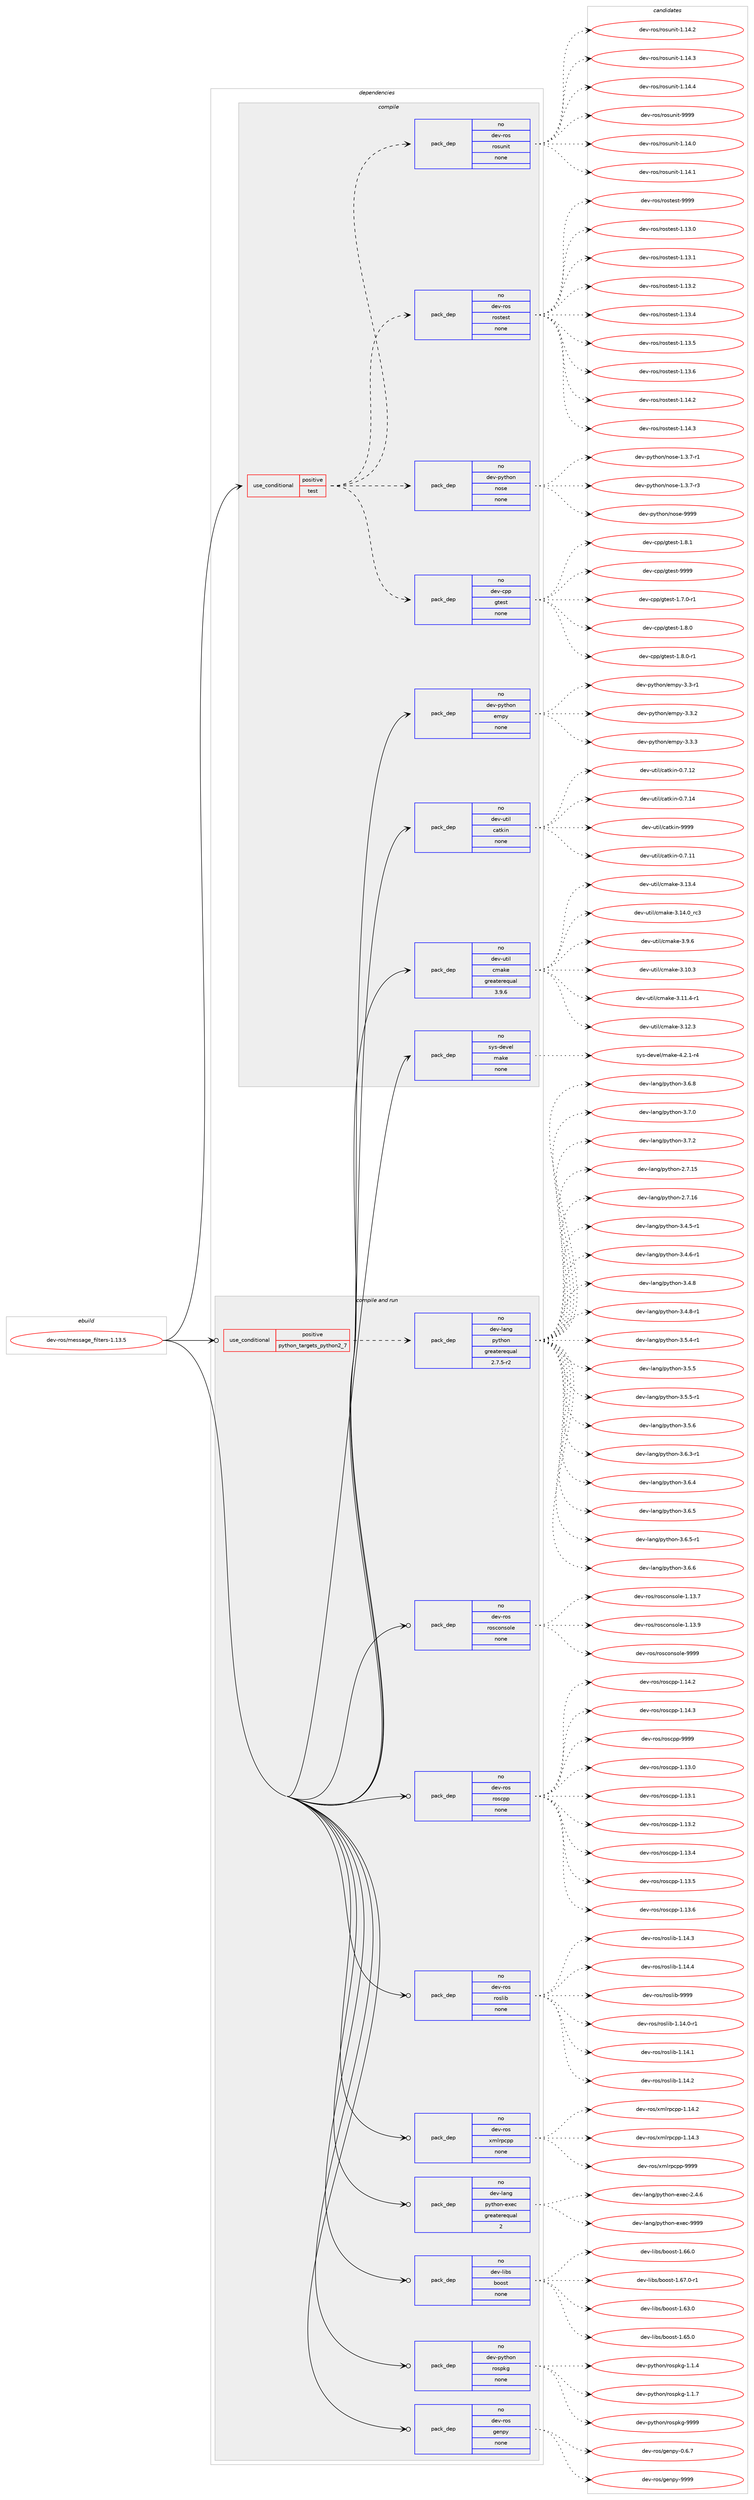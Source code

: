 digraph prolog {

# *************
# Graph options
# *************

newrank=true;
concentrate=true;
compound=true;
graph [rankdir=LR,fontname=Helvetica,fontsize=10,ranksep=1.5];#, ranksep=2.5, nodesep=0.2];
edge  [arrowhead=vee];
node  [fontname=Helvetica,fontsize=10];

# **********
# The ebuild
# **********

subgraph cluster_leftcol {
color=gray;
rank=same;
label=<<i>ebuild</i>>;
id [label="dev-ros/message_filters-1.13.5", color=red, width=4, href="../dev-ros/message_filters-1.13.5.svg"];
}

# ****************
# The dependencies
# ****************

subgraph cluster_midcol {
color=gray;
label=<<i>dependencies</i>>;
subgraph cluster_compile {
fillcolor="#eeeeee";
style=filled;
label=<<i>compile</i>>;
subgraph cond388972 {
dependency1459428 [label=<<TABLE BORDER="0" CELLBORDER="1" CELLSPACING="0" CELLPADDING="4"><TR><TD ROWSPAN="3" CELLPADDING="10">use_conditional</TD></TR><TR><TD>positive</TD></TR><TR><TD>test</TD></TR></TABLE>>, shape=none, color=red];
subgraph pack1047066 {
dependency1459429 [label=<<TABLE BORDER="0" CELLBORDER="1" CELLSPACING="0" CELLPADDING="4" WIDTH="220"><TR><TD ROWSPAN="6" CELLPADDING="30">pack_dep</TD></TR><TR><TD WIDTH="110">no</TD></TR><TR><TD>dev-ros</TD></TR><TR><TD>rostest</TD></TR><TR><TD>none</TD></TR><TR><TD></TD></TR></TABLE>>, shape=none, color=blue];
}
dependency1459428:e -> dependency1459429:w [weight=20,style="dashed",arrowhead="vee"];
subgraph pack1047067 {
dependency1459430 [label=<<TABLE BORDER="0" CELLBORDER="1" CELLSPACING="0" CELLPADDING="4" WIDTH="220"><TR><TD ROWSPAN="6" CELLPADDING="30">pack_dep</TD></TR><TR><TD WIDTH="110">no</TD></TR><TR><TD>dev-ros</TD></TR><TR><TD>rosunit</TD></TR><TR><TD>none</TD></TR><TR><TD></TD></TR></TABLE>>, shape=none, color=blue];
}
dependency1459428:e -> dependency1459430:w [weight=20,style="dashed",arrowhead="vee"];
subgraph pack1047068 {
dependency1459431 [label=<<TABLE BORDER="0" CELLBORDER="1" CELLSPACING="0" CELLPADDING="4" WIDTH="220"><TR><TD ROWSPAN="6" CELLPADDING="30">pack_dep</TD></TR><TR><TD WIDTH="110">no</TD></TR><TR><TD>dev-cpp</TD></TR><TR><TD>gtest</TD></TR><TR><TD>none</TD></TR><TR><TD></TD></TR></TABLE>>, shape=none, color=blue];
}
dependency1459428:e -> dependency1459431:w [weight=20,style="dashed",arrowhead="vee"];
subgraph pack1047069 {
dependency1459432 [label=<<TABLE BORDER="0" CELLBORDER="1" CELLSPACING="0" CELLPADDING="4" WIDTH="220"><TR><TD ROWSPAN="6" CELLPADDING="30">pack_dep</TD></TR><TR><TD WIDTH="110">no</TD></TR><TR><TD>dev-python</TD></TR><TR><TD>nose</TD></TR><TR><TD>none</TD></TR><TR><TD></TD></TR></TABLE>>, shape=none, color=blue];
}
dependency1459428:e -> dependency1459432:w [weight=20,style="dashed",arrowhead="vee"];
}
id:e -> dependency1459428:w [weight=20,style="solid",arrowhead="vee"];
subgraph pack1047070 {
dependency1459433 [label=<<TABLE BORDER="0" CELLBORDER="1" CELLSPACING="0" CELLPADDING="4" WIDTH="220"><TR><TD ROWSPAN="6" CELLPADDING="30">pack_dep</TD></TR><TR><TD WIDTH="110">no</TD></TR><TR><TD>dev-python</TD></TR><TR><TD>empy</TD></TR><TR><TD>none</TD></TR><TR><TD></TD></TR></TABLE>>, shape=none, color=blue];
}
id:e -> dependency1459433:w [weight=20,style="solid",arrowhead="vee"];
subgraph pack1047071 {
dependency1459434 [label=<<TABLE BORDER="0" CELLBORDER="1" CELLSPACING="0" CELLPADDING="4" WIDTH="220"><TR><TD ROWSPAN="6" CELLPADDING="30">pack_dep</TD></TR><TR><TD WIDTH="110">no</TD></TR><TR><TD>dev-util</TD></TR><TR><TD>catkin</TD></TR><TR><TD>none</TD></TR><TR><TD></TD></TR></TABLE>>, shape=none, color=blue];
}
id:e -> dependency1459434:w [weight=20,style="solid",arrowhead="vee"];
subgraph pack1047072 {
dependency1459435 [label=<<TABLE BORDER="0" CELLBORDER="1" CELLSPACING="0" CELLPADDING="4" WIDTH="220"><TR><TD ROWSPAN="6" CELLPADDING="30">pack_dep</TD></TR><TR><TD WIDTH="110">no</TD></TR><TR><TD>dev-util</TD></TR><TR><TD>cmake</TD></TR><TR><TD>greaterequal</TD></TR><TR><TD>3.9.6</TD></TR></TABLE>>, shape=none, color=blue];
}
id:e -> dependency1459435:w [weight=20,style="solid",arrowhead="vee"];
subgraph pack1047073 {
dependency1459436 [label=<<TABLE BORDER="0" CELLBORDER="1" CELLSPACING="0" CELLPADDING="4" WIDTH="220"><TR><TD ROWSPAN="6" CELLPADDING="30">pack_dep</TD></TR><TR><TD WIDTH="110">no</TD></TR><TR><TD>sys-devel</TD></TR><TR><TD>make</TD></TR><TR><TD>none</TD></TR><TR><TD></TD></TR></TABLE>>, shape=none, color=blue];
}
id:e -> dependency1459436:w [weight=20,style="solid",arrowhead="vee"];
}
subgraph cluster_compileandrun {
fillcolor="#eeeeee";
style=filled;
label=<<i>compile and run</i>>;
subgraph cond388973 {
dependency1459437 [label=<<TABLE BORDER="0" CELLBORDER="1" CELLSPACING="0" CELLPADDING="4"><TR><TD ROWSPAN="3" CELLPADDING="10">use_conditional</TD></TR><TR><TD>positive</TD></TR><TR><TD>python_targets_python2_7</TD></TR></TABLE>>, shape=none, color=red];
subgraph pack1047074 {
dependency1459438 [label=<<TABLE BORDER="0" CELLBORDER="1" CELLSPACING="0" CELLPADDING="4" WIDTH="220"><TR><TD ROWSPAN="6" CELLPADDING="30">pack_dep</TD></TR><TR><TD WIDTH="110">no</TD></TR><TR><TD>dev-lang</TD></TR><TR><TD>python</TD></TR><TR><TD>greaterequal</TD></TR><TR><TD>2.7.5-r2</TD></TR></TABLE>>, shape=none, color=blue];
}
dependency1459437:e -> dependency1459438:w [weight=20,style="dashed",arrowhead="vee"];
}
id:e -> dependency1459437:w [weight=20,style="solid",arrowhead="odotvee"];
subgraph pack1047075 {
dependency1459439 [label=<<TABLE BORDER="0" CELLBORDER="1" CELLSPACING="0" CELLPADDING="4" WIDTH="220"><TR><TD ROWSPAN="6" CELLPADDING="30">pack_dep</TD></TR><TR><TD WIDTH="110">no</TD></TR><TR><TD>dev-lang</TD></TR><TR><TD>python-exec</TD></TR><TR><TD>greaterequal</TD></TR><TR><TD>2</TD></TR></TABLE>>, shape=none, color=blue];
}
id:e -> dependency1459439:w [weight=20,style="solid",arrowhead="odotvee"];
subgraph pack1047076 {
dependency1459440 [label=<<TABLE BORDER="0" CELLBORDER="1" CELLSPACING="0" CELLPADDING="4" WIDTH="220"><TR><TD ROWSPAN="6" CELLPADDING="30">pack_dep</TD></TR><TR><TD WIDTH="110">no</TD></TR><TR><TD>dev-libs</TD></TR><TR><TD>boost</TD></TR><TR><TD>none</TD></TR><TR><TD></TD></TR></TABLE>>, shape=none, color=blue];
}
id:e -> dependency1459440:w [weight=20,style="solid",arrowhead="odotvee"];
subgraph pack1047077 {
dependency1459441 [label=<<TABLE BORDER="0" CELLBORDER="1" CELLSPACING="0" CELLPADDING="4" WIDTH="220"><TR><TD ROWSPAN="6" CELLPADDING="30">pack_dep</TD></TR><TR><TD WIDTH="110">no</TD></TR><TR><TD>dev-python</TD></TR><TR><TD>rospkg</TD></TR><TR><TD>none</TD></TR><TR><TD></TD></TR></TABLE>>, shape=none, color=blue];
}
id:e -> dependency1459441:w [weight=20,style="solid",arrowhead="odotvee"];
subgraph pack1047078 {
dependency1459442 [label=<<TABLE BORDER="0" CELLBORDER="1" CELLSPACING="0" CELLPADDING="4" WIDTH="220"><TR><TD ROWSPAN="6" CELLPADDING="30">pack_dep</TD></TR><TR><TD WIDTH="110">no</TD></TR><TR><TD>dev-ros</TD></TR><TR><TD>genpy</TD></TR><TR><TD>none</TD></TR><TR><TD></TD></TR></TABLE>>, shape=none, color=blue];
}
id:e -> dependency1459442:w [weight=20,style="solid",arrowhead="odotvee"];
subgraph pack1047079 {
dependency1459443 [label=<<TABLE BORDER="0" CELLBORDER="1" CELLSPACING="0" CELLPADDING="4" WIDTH="220"><TR><TD ROWSPAN="6" CELLPADDING="30">pack_dep</TD></TR><TR><TD WIDTH="110">no</TD></TR><TR><TD>dev-ros</TD></TR><TR><TD>rosconsole</TD></TR><TR><TD>none</TD></TR><TR><TD></TD></TR></TABLE>>, shape=none, color=blue];
}
id:e -> dependency1459443:w [weight=20,style="solid",arrowhead="odotvee"];
subgraph pack1047080 {
dependency1459444 [label=<<TABLE BORDER="0" CELLBORDER="1" CELLSPACING="0" CELLPADDING="4" WIDTH="220"><TR><TD ROWSPAN="6" CELLPADDING="30">pack_dep</TD></TR><TR><TD WIDTH="110">no</TD></TR><TR><TD>dev-ros</TD></TR><TR><TD>roscpp</TD></TR><TR><TD>none</TD></TR><TR><TD></TD></TR></TABLE>>, shape=none, color=blue];
}
id:e -> dependency1459444:w [weight=20,style="solid",arrowhead="odotvee"];
subgraph pack1047081 {
dependency1459445 [label=<<TABLE BORDER="0" CELLBORDER="1" CELLSPACING="0" CELLPADDING="4" WIDTH="220"><TR><TD ROWSPAN="6" CELLPADDING="30">pack_dep</TD></TR><TR><TD WIDTH="110">no</TD></TR><TR><TD>dev-ros</TD></TR><TR><TD>roslib</TD></TR><TR><TD>none</TD></TR><TR><TD></TD></TR></TABLE>>, shape=none, color=blue];
}
id:e -> dependency1459445:w [weight=20,style="solid",arrowhead="odotvee"];
subgraph pack1047082 {
dependency1459446 [label=<<TABLE BORDER="0" CELLBORDER="1" CELLSPACING="0" CELLPADDING="4" WIDTH="220"><TR><TD ROWSPAN="6" CELLPADDING="30">pack_dep</TD></TR><TR><TD WIDTH="110">no</TD></TR><TR><TD>dev-ros</TD></TR><TR><TD>xmlrpcpp</TD></TR><TR><TD>none</TD></TR><TR><TD></TD></TR></TABLE>>, shape=none, color=blue];
}
id:e -> dependency1459446:w [weight=20,style="solid",arrowhead="odotvee"];
}
subgraph cluster_run {
fillcolor="#eeeeee";
style=filled;
label=<<i>run</i>>;
}
}

# **************
# The candidates
# **************

subgraph cluster_choices {
rank=same;
color=gray;
label=<<i>candidates</i>>;

subgraph choice1047066 {
color=black;
nodesep=1;
choice100101118451141111154711411111511610111511645494649514648 [label="dev-ros/rostest-1.13.0", color=red, width=4,href="../dev-ros/rostest-1.13.0.svg"];
choice100101118451141111154711411111511610111511645494649514649 [label="dev-ros/rostest-1.13.1", color=red, width=4,href="../dev-ros/rostest-1.13.1.svg"];
choice100101118451141111154711411111511610111511645494649514650 [label="dev-ros/rostest-1.13.2", color=red, width=4,href="../dev-ros/rostest-1.13.2.svg"];
choice100101118451141111154711411111511610111511645494649514652 [label="dev-ros/rostest-1.13.4", color=red, width=4,href="../dev-ros/rostest-1.13.4.svg"];
choice100101118451141111154711411111511610111511645494649514653 [label="dev-ros/rostest-1.13.5", color=red, width=4,href="../dev-ros/rostest-1.13.5.svg"];
choice100101118451141111154711411111511610111511645494649514654 [label="dev-ros/rostest-1.13.6", color=red, width=4,href="../dev-ros/rostest-1.13.6.svg"];
choice100101118451141111154711411111511610111511645494649524650 [label="dev-ros/rostest-1.14.2", color=red, width=4,href="../dev-ros/rostest-1.14.2.svg"];
choice100101118451141111154711411111511610111511645494649524651 [label="dev-ros/rostest-1.14.3", color=red, width=4,href="../dev-ros/rostest-1.14.3.svg"];
choice10010111845114111115471141111151161011151164557575757 [label="dev-ros/rostest-9999", color=red, width=4,href="../dev-ros/rostest-9999.svg"];
dependency1459429:e -> choice100101118451141111154711411111511610111511645494649514648:w [style=dotted,weight="100"];
dependency1459429:e -> choice100101118451141111154711411111511610111511645494649514649:w [style=dotted,weight="100"];
dependency1459429:e -> choice100101118451141111154711411111511610111511645494649514650:w [style=dotted,weight="100"];
dependency1459429:e -> choice100101118451141111154711411111511610111511645494649514652:w [style=dotted,weight="100"];
dependency1459429:e -> choice100101118451141111154711411111511610111511645494649514653:w [style=dotted,weight="100"];
dependency1459429:e -> choice100101118451141111154711411111511610111511645494649514654:w [style=dotted,weight="100"];
dependency1459429:e -> choice100101118451141111154711411111511610111511645494649524650:w [style=dotted,weight="100"];
dependency1459429:e -> choice100101118451141111154711411111511610111511645494649524651:w [style=dotted,weight="100"];
dependency1459429:e -> choice10010111845114111115471141111151161011151164557575757:w [style=dotted,weight="100"];
}
subgraph choice1047067 {
color=black;
nodesep=1;
choice100101118451141111154711411111511711010511645494649524648 [label="dev-ros/rosunit-1.14.0", color=red, width=4,href="../dev-ros/rosunit-1.14.0.svg"];
choice100101118451141111154711411111511711010511645494649524649 [label="dev-ros/rosunit-1.14.1", color=red, width=4,href="../dev-ros/rosunit-1.14.1.svg"];
choice100101118451141111154711411111511711010511645494649524650 [label="dev-ros/rosunit-1.14.2", color=red, width=4,href="../dev-ros/rosunit-1.14.2.svg"];
choice100101118451141111154711411111511711010511645494649524651 [label="dev-ros/rosunit-1.14.3", color=red, width=4,href="../dev-ros/rosunit-1.14.3.svg"];
choice100101118451141111154711411111511711010511645494649524652 [label="dev-ros/rosunit-1.14.4", color=red, width=4,href="../dev-ros/rosunit-1.14.4.svg"];
choice10010111845114111115471141111151171101051164557575757 [label="dev-ros/rosunit-9999", color=red, width=4,href="../dev-ros/rosunit-9999.svg"];
dependency1459430:e -> choice100101118451141111154711411111511711010511645494649524648:w [style=dotted,weight="100"];
dependency1459430:e -> choice100101118451141111154711411111511711010511645494649524649:w [style=dotted,weight="100"];
dependency1459430:e -> choice100101118451141111154711411111511711010511645494649524650:w [style=dotted,weight="100"];
dependency1459430:e -> choice100101118451141111154711411111511711010511645494649524651:w [style=dotted,weight="100"];
dependency1459430:e -> choice100101118451141111154711411111511711010511645494649524652:w [style=dotted,weight="100"];
dependency1459430:e -> choice10010111845114111115471141111151171101051164557575757:w [style=dotted,weight="100"];
}
subgraph choice1047068 {
color=black;
nodesep=1;
choice1001011184599112112471031161011151164549465546484511449 [label="dev-cpp/gtest-1.7.0-r1", color=red, width=4,href="../dev-cpp/gtest-1.7.0-r1.svg"];
choice100101118459911211247103116101115116454946564648 [label="dev-cpp/gtest-1.8.0", color=red, width=4,href="../dev-cpp/gtest-1.8.0.svg"];
choice1001011184599112112471031161011151164549465646484511449 [label="dev-cpp/gtest-1.8.0-r1", color=red, width=4,href="../dev-cpp/gtest-1.8.0-r1.svg"];
choice100101118459911211247103116101115116454946564649 [label="dev-cpp/gtest-1.8.1", color=red, width=4,href="../dev-cpp/gtest-1.8.1.svg"];
choice1001011184599112112471031161011151164557575757 [label="dev-cpp/gtest-9999", color=red, width=4,href="../dev-cpp/gtest-9999.svg"];
dependency1459431:e -> choice1001011184599112112471031161011151164549465546484511449:w [style=dotted,weight="100"];
dependency1459431:e -> choice100101118459911211247103116101115116454946564648:w [style=dotted,weight="100"];
dependency1459431:e -> choice1001011184599112112471031161011151164549465646484511449:w [style=dotted,weight="100"];
dependency1459431:e -> choice100101118459911211247103116101115116454946564649:w [style=dotted,weight="100"];
dependency1459431:e -> choice1001011184599112112471031161011151164557575757:w [style=dotted,weight="100"];
}
subgraph choice1047069 {
color=black;
nodesep=1;
choice10010111845112121116104111110471101111151014549465146554511449 [label="dev-python/nose-1.3.7-r1", color=red, width=4,href="../dev-python/nose-1.3.7-r1.svg"];
choice10010111845112121116104111110471101111151014549465146554511451 [label="dev-python/nose-1.3.7-r3", color=red, width=4,href="../dev-python/nose-1.3.7-r3.svg"];
choice10010111845112121116104111110471101111151014557575757 [label="dev-python/nose-9999", color=red, width=4,href="../dev-python/nose-9999.svg"];
dependency1459432:e -> choice10010111845112121116104111110471101111151014549465146554511449:w [style=dotted,weight="100"];
dependency1459432:e -> choice10010111845112121116104111110471101111151014549465146554511451:w [style=dotted,weight="100"];
dependency1459432:e -> choice10010111845112121116104111110471101111151014557575757:w [style=dotted,weight="100"];
}
subgraph choice1047070 {
color=black;
nodesep=1;
choice1001011184511212111610411111047101109112121455146514511449 [label="dev-python/empy-3.3-r1", color=red, width=4,href="../dev-python/empy-3.3-r1.svg"];
choice1001011184511212111610411111047101109112121455146514650 [label="dev-python/empy-3.3.2", color=red, width=4,href="../dev-python/empy-3.3.2.svg"];
choice1001011184511212111610411111047101109112121455146514651 [label="dev-python/empy-3.3.3", color=red, width=4,href="../dev-python/empy-3.3.3.svg"];
dependency1459433:e -> choice1001011184511212111610411111047101109112121455146514511449:w [style=dotted,weight="100"];
dependency1459433:e -> choice1001011184511212111610411111047101109112121455146514650:w [style=dotted,weight="100"];
dependency1459433:e -> choice1001011184511212111610411111047101109112121455146514651:w [style=dotted,weight="100"];
}
subgraph choice1047071 {
color=black;
nodesep=1;
choice1001011184511711610510847999711610710511045484655464949 [label="dev-util/catkin-0.7.11", color=red, width=4,href="../dev-util/catkin-0.7.11.svg"];
choice1001011184511711610510847999711610710511045484655464950 [label="dev-util/catkin-0.7.12", color=red, width=4,href="../dev-util/catkin-0.7.12.svg"];
choice1001011184511711610510847999711610710511045484655464952 [label="dev-util/catkin-0.7.14", color=red, width=4,href="../dev-util/catkin-0.7.14.svg"];
choice100101118451171161051084799971161071051104557575757 [label="dev-util/catkin-9999", color=red, width=4,href="../dev-util/catkin-9999.svg"];
dependency1459434:e -> choice1001011184511711610510847999711610710511045484655464949:w [style=dotted,weight="100"];
dependency1459434:e -> choice1001011184511711610510847999711610710511045484655464950:w [style=dotted,weight="100"];
dependency1459434:e -> choice1001011184511711610510847999711610710511045484655464952:w [style=dotted,weight="100"];
dependency1459434:e -> choice100101118451171161051084799971161071051104557575757:w [style=dotted,weight="100"];
}
subgraph choice1047072 {
color=black;
nodesep=1;
choice1001011184511711610510847991099710710145514649484651 [label="dev-util/cmake-3.10.3", color=red, width=4,href="../dev-util/cmake-3.10.3.svg"];
choice10010111845117116105108479910997107101455146494946524511449 [label="dev-util/cmake-3.11.4-r1", color=red, width=4,href="../dev-util/cmake-3.11.4-r1.svg"];
choice1001011184511711610510847991099710710145514649504651 [label="dev-util/cmake-3.12.3", color=red, width=4,href="../dev-util/cmake-3.12.3.svg"];
choice1001011184511711610510847991099710710145514649514652 [label="dev-util/cmake-3.13.4", color=red, width=4,href="../dev-util/cmake-3.13.4.svg"];
choice1001011184511711610510847991099710710145514649524648951149951 [label="dev-util/cmake-3.14.0_rc3", color=red, width=4,href="../dev-util/cmake-3.14.0_rc3.svg"];
choice10010111845117116105108479910997107101455146574654 [label="dev-util/cmake-3.9.6", color=red, width=4,href="../dev-util/cmake-3.9.6.svg"];
dependency1459435:e -> choice1001011184511711610510847991099710710145514649484651:w [style=dotted,weight="100"];
dependency1459435:e -> choice10010111845117116105108479910997107101455146494946524511449:w [style=dotted,weight="100"];
dependency1459435:e -> choice1001011184511711610510847991099710710145514649504651:w [style=dotted,weight="100"];
dependency1459435:e -> choice1001011184511711610510847991099710710145514649514652:w [style=dotted,weight="100"];
dependency1459435:e -> choice1001011184511711610510847991099710710145514649524648951149951:w [style=dotted,weight="100"];
dependency1459435:e -> choice10010111845117116105108479910997107101455146574654:w [style=dotted,weight="100"];
}
subgraph choice1047073 {
color=black;
nodesep=1;
choice1151211154510010111810110847109971071014552465046494511452 [label="sys-devel/make-4.2.1-r4", color=red, width=4,href="../sys-devel/make-4.2.1-r4.svg"];
dependency1459436:e -> choice1151211154510010111810110847109971071014552465046494511452:w [style=dotted,weight="100"];
}
subgraph choice1047074 {
color=black;
nodesep=1;
choice10010111845108971101034711212111610411111045504655464953 [label="dev-lang/python-2.7.15", color=red, width=4,href="../dev-lang/python-2.7.15.svg"];
choice10010111845108971101034711212111610411111045504655464954 [label="dev-lang/python-2.7.16", color=red, width=4,href="../dev-lang/python-2.7.16.svg"];
choice1001011184510897110103471121211161041111104551465246534511449 [label="dev-lang/python-3.4.5-r1", color=red, width=4,href="../dev-lang/python-3.4.5-r1.svg"];
choice1001011184510897110103471121211161041111104551465246544511449 [label="dev-lang/python-3.4.6-r1", color=red, width=4,href="../dev-lang/python-3.4.6-r1.svg"];
choice100101118451089711010347112121116104111110455146524656 [label="dev-lang/python-3.4.8", color=red, width=4,href="../dev-lang/python-3.4.8.svg"];
choice1001011184510897110103471121211161041111104551465246564511449 [label="dev-lang/python-3.4.8-r1", color=red, width=4,href="../dev-lang/python-3.4.8-r1.svg"];
choice1001011184510897110103471121211161041111104551465346524511449 [label="dev-lang/python-3.5.4-r1", color=red, width=4,href="../dev-lang/python-3.5.4-r1.svg"];
choice100101118451089711010347112121116104111110455146534653 [label="dev-lang/python-3.5.5", color=red, width=4,href="../dev-lang/python-3.5.5.svg"];
choice1001011184510897110103471121211161041111104551465346534511449 [label="dev-lang/python-3.5.5-r1", color=red, width=4,href="../dev-lang/python-3.5.5-r1.svg"];
choice100101118451089711010347112121116104111110455146534654 [label="dev-lang/python-3.5.6", color=red, width=4,href="../dev-lang/python-3.5.6.svg"];
choice1001011184510897110103471121211161041111104551465446514511449 [label="dev-lang/python-3.6.3-r1", color=red, width=4,href="../dev-lang/python-3.6.3-r1.svg"];
choice100101118451089711010347112121116104111110455146544652 [label="dev-lang/python-3.6.4", color=red, width=4,href="../dev-lang/python-3.6.4.svg"];
choice100101118451089711010347112121116104111110455146544653 [label="dev-lang/python-3.6.5", color=red, width=4,href="../dev-lang/python-3.6.5.svg"];
choice1001011184510897110103471121211161041111104551465446534511449 [label="dev-lang/python-3.6.5-r1", color=red, width=4,href="../dev-lang/python-3.6.5-r1.svg"];
choice100101118451089711010347112121116104111110455146544654 [label="dev-lang/python-3.6.6", color=red, width=4,href="../dev-lang/python-3.6.6.svg"];
choice100101118451089711010347112121116104111110455146544656 [label="dev-lang/python-3.6.8", color=red, width=4,href="../dev-lang/python-3.6.8.svg"];
choice100101118451089711010347112121116104111110455146554648 [label="dev-lang/python-3.7.0", color=red, width=4,href="../dev-lang/python-3.7.0.svg"];
choice100101118451089711010347112121116104111110455146554650 [label="dev-lang/python-3.7.2", color=red, width=4,href="../dev-lang/python-3.7.2.svg"];
dependency1459438:e -> choice10010111845108971101034711212111610411111045504655464953:w [style=dotted,weight="100"];
dependency1459438:e -> choice10010111845108971101034711212111610411111045504655464954:w [style=dotted,weight="100"];
dependency1459438:e -> choice1001011184510897110103471121211161041111104551465246534511449:w [style=dotted,weight="100"];
dependency1459438:e -> choice1001011184510897110103471121211161041111104551465246544511449:w [style=dotted,weight="100"];
dependency1459438:e -> choice100101118451089711010347112121116104111110455146524656:w [style=dotted,weight="100"];
dependency1459438:e -> choice1001011184510897110103471121211161041111104551465246564511449:w [style=dotted,weight="100"];
dependency1459438:e -> choice1001011184510897110103471121211161041111104551465346524511449:w [style=dotted,weight="100"];
dependency1459438:e -> choice100101118451089711010347112121116104111110455146534653:w [style=dotted,weight="100"];
dependency1459438:e -> choice1001011184510897110103471121211161041111104551465346534511449:w [style=dotted,weight="100"];
dependency1459438:e -> choice100101118451089711010347112121116104111110455146534654:w [style=dotted,weight="100"];
dependency1459438:e -> choice1001011184510897110103471121211161041111104551465446514511449:w [style=dotted,weight="100"];
dependency1459438:e -> choice100101118451089711010347112121116104111110455146544652:w [style=dotted,weight="100"];
dependency1459438:e -> choice100101118451089711010347112121116104111110455146544653:w [style=dotted,weight="100"];
dependency1459438:e -> choice1001011184510897110103471121211161041111104551465446534511449:w [style=dotted,weight="100"];
dependency1459438:e -> choice100101118451089711010347112121116104111110455146544654:w [style=dotted,weight="100"];
dependency1459438:e -> choice100101118451089711010347112121116104111110455146544656:w [style=dotted,weight="100"];
dependency1459438:e -> choice100101118451089711010347112121116104111110455146554648:w [style=dotted,weight="100"];
dependency1459438:e -> choice100101118451089711010347112121116104111110455146554650:w [style=dotted,weight="100"];
}
subgraph choice1047075 {
color=black;
nodesep=1;
choice1001011184510897110103471121211161041111104510112010199455046524654 [label="dev-lang/python-exec-2.4.6", color=red, width=4,href="../dev-lang/python-exec-2.4.6.svg"];
choice10010111845108971101034711212111610411111045101120101994557575757 [label="dev-lang/python-exec-9999", color=red, width=4,href="../dev-lang/python-exec-9999.svg"];
dependency1459439:e -> choice1001011184510897110103471121211161041111104510112010199455046524654:w [style=dotted,weight="100"];
dependency1459439:e -> choice10010111845108971101034711212111610411111045101120101994557575757:w [style=dotted,weight="100"];
}
subgraph choice1047076 {
color=black;
nodesep=1;
choice1001011184510810598115479811111111511645494654514648 [label="dev-libs/boost-1.63.0", color=red, width=4,href="../dev-libs/boost-1.63.0.svg"];
choice1001011184510810598115479811111111511645494654534648 [label="dev-libs/boost-1.65.0", color=red, width=4,href="../dev-libs/boost-1.65.0.svg"];
choice1001011184510810598115479811111111511645494654544648 [label="dev-libs/boost-1.66.0", color=red, width=4,href="../dev-libs/boost-1.66.0.svg"];
choice10010111845108105981154798111111115116454946545546484511449 [label="dev-libs/boost-1.67.0-r1", color=red, width=4,href="../dev-libs/boost-1.67.0-r1.svg"];
dependency1459440:e -> choice1001011184510810598115479811111111511645494654514648:w [style=dotted,weight="100"];
dependency1459440:e -> choice1001011184510810598115479811111111511645494654534648:w [style=dotted,weight="100"];
dependency1459440:e -> choice1001011184510810598115479811111111511645494654544648:w [style=dotted,weight="100"];
dependency1459440:e -> choice10010111845108105981154798111111115116454946545546484511449:w [style=dotted,weight="100"];
}
subgraph choice1047077 {
color=black;
nodesep=1;
choice1001011184511212111610411111047114111115112107103454946494652 [label="dev-python/rospkg-1.1.4", color=red, width=4,href="../dev-python/rospkg-1.1.4.svg"];
choice1001011184511212111610411111047114111115112107103454946494655 [label="dev-python/rospkg-1.1.7", color=red, width=4,href="../dev-python/rospkg-1.1.7.svg"];
choice10010111845112121116104111110471141111151121071034557575757 [label="dev-python/rospkg-9999", color=red, width=4,href="../dev-python/rospkg-9999.svg"];
dependency1459441:e -> choice1001011184511212111610411111047114111115112107103454946494652:w [style=dotted,weight="100"];
dependency1459441:e -> choice1001011184511212111610411111047114111115112107103454946494655:w [style=dotted,weight="100"];
dependency1459441:e -> choice10010111845112121116104111110471141111151121071034557575757:w [style=dotted,weight="100"];
}
subgraph choice1047078 {
color=black;
nodesep=1;
choice1001011184511411111547103101110112121454846544655 [label="dev-ros/genpy-0.6.7", color=red, width=4,href="../dev-ros/genpy-0.6.7.svg"];
choice10010111845114111115471031011101121214557575757 [label="dev-ros/genpy-9999", color=red, width=4,href="../dev-ros/genpy-9999.svg"];
dependency1459442:e -> choice1001011184511411111547103101110112121454846544655:w [style=dotted,weight="100"];
dependency1459442:e -> choice10010111845114111115471031011101121214557575757:w [style=dotted,weight="100"];
}
subgraph choice1047079 {
color=black;
nodesep=1;
choice10010111845114111115471141111159911111011511110810145494649514655 [label="dev-ros/rosconsole-1.13.7", color=red, width=4,href="../dev-ros/rosconsole-1.13.7.svg"];
choice10010111845114111115471141111159911111011511110810145494649514657 [label="dev-ros/rosconsole-1.13.9", color=red, width=4,href="../dev-ros/rosconsole-1.13.9.svg"];
choice1001011184511411111547114111115991111101151111081014557575757 [label="dev-ros/rosconsole-9999", color=red, width=4,href="../dev-ros/rosconsole-9999.svg"];
dependency1459443:e -> choice10010111845114111115471141111159911111011511110810145494649514655:w [style=dotted,weight="100"];
dependency1459443:e -> choice10010111845114111115471141111159911111011511110810145494649514657:w [style=dotted,weight="100"];
dependency1459443:e -> choice1001011184511411111547114111115991111101151111081014557575757:w [style=dotted,weight="100"];
}
subgraph choice1047080 {
color=black;
nodesep=1;
choice10010111845114111115471141111159911211245494649514648 [label="dev-ros/roscpp-1.13.0", color=red, width=4,href="../dev-ros/roscpp-1.13.0.svg"];
choice10010111845114111115471141111159911211245494649514649 [label="dev-ros/roscpp-1.13.1", color=red, width=4,href="../dev-ros/roscpp-1.13.1.svg"];
choice10010111845114111115471141111159911211245494649514650 [label="dev-ros/roscpp-1.13.2", color=red, width=4,href="../dev-ros/roscpp-1.13.2.svg"];
choice10010111845114111115471141111159911211245494649514652 [label="dev-ros/roscpp-1.13.4", color=red, width=4,href="../dev-ros/roscpp-1.13.4.svg"];
choice10010111845114111115471141111159911211245494649514653 [label="dev-ros/roscpp-1.13.5", color=red, width=4,href="../dev-ros/roscpp-1.13.5.svg"];
choice10010111845114111115471141111159911211245494649514654 [label="dev-ros/roscpp-1.13.6", color=red, width=4,href="../dev-ros/roscpp-1.13.6.svg"];
choice10010111845114111115471141111159911211245494649524650 [label="dev-ros/roscpp-1.14.2", color=red, width=4,href="../dev-ros/roscpp-1.14.2.svg"];
choice10010111845114111115471141111159911211245494649524651 [label="dev-ros/roscpp-1.14.3", color=red, width=4,href="../dev-ros/roscpp-1.14.3.svg"];
choice1001011184511411111547114111115991121124557575757 [label="dev-ros/roscpp-9999", color=red, width=4,href="../dev-ros/roscpp-9999.svg"];
dependency1459444:e -> choice10010111845114111115471141111159911211245494649514648:w [style=dotted,weight="100"];
dependency1459444:e -> choice10010111845114111115471141111159911211245494649514649:w [style=dotted,weight="100"];
dependency1459444:e -> choice10010111845114111115471141111159911211245494649514650:w [style=dotted,weight="100"];
dependency1459444:e -> choice10010111845114111115471141111159911211245494649514652:w [style=dotted,weight="100"];
dependency1459444:e -> choice10010111845114111115471141111159911211245494649514653:w [style=dotted,weight="100"];
dependency1459444:e -> choice10010111845114111115471141111159911211245494649514654:w [style=dotted,weight="100"];
dependency1459444:e -> choice10010111845114111115471141111159911211245494649524650:w [style=dotted,weight="100"];
dependency1459444:e -> choice10010111845114111115471141111159911211245494649524651:w [style=dotted,weight="100"];
dependency1459444:e -> choice1001011184511411111547114111115991121124557575757:w [style=dotted,weight="100"];
}
subgraph choice1047081 {
color=black;
nodesep=1;
choice100101118451141111154711411111510810598454946495246484511449 [label="dev-ros/roslib-1.14.0-r1", color=red, width=4,href="../dev-ros/roslib-1.14.0-r1.svg"];
choice10010111845114111115471141111151081059845494649524649 [label="dev-ros/roslib-1.14.1", color=red, width=4,href="../dev-ros/roslib-1.14.1.svg"];
choice10010111845114111115471141111151081059845494649524650 [label="dev-ros/roslib-1.14.2", color=red, width=4,href="../dev-ros/roslib-1.14.2.svg"];
choice10010111845114111115471141111151081059845494649524651 [label="dev-ros/roslib-1.14.3", color=red, width=4,href="../dev-ros/roslib-1.14.3.svg"];
choice10010111845114111115471141111151081059845494649524652 [label="dev-ros/roslib-1.14.4", color=red, width=4,href="../dev-ros/roslib-1.14.4.svg"];
choice1001011184511411111547114111115108105984557575757 [label="dev-ros/roslib-9999", color=red, width=4,href="../dev-ros/roslib-9999.svg"];
dependency1459445:e -> choice100101118451141111154711411111510810598454946495246484511449:w [style=dotted,weight="100"];
dependency1459445:e -> choice10010111845114111115471141111151081059845494649524649:w [style=dotted,weight="100"];
dependency1459445:e -> choice10010111845114111115471141111151081059845494649524650:w [style=dotted,weight="100"];
dependency1459445:e -> choice10010111845114111115471141111151081059845494649524651:w [style=dotted,weight="100"];
dependency1459445:e -> choice10010111845114111115471141111151081059845494649524652:w [style=dotted,weight="100"];
dependency1459445:e -> choice1001011184511411111547114111115108105984557575757:w [style=dotted,weight="100"];
}
subgraph choice1047082 {
color=black;
nodesep=1;
choice10010111845114111115471201091081141129911211245494649524650 [label="dev-ros/xmlrpcpp-1.14.2", color=red, width=4,href="../dev-ros/xmlrpcpp-1.14.2.svg"];
choice10010111845114111115471201091081141129911211245494649524651 [label="dev-ros/xmlrpcpp-1.14.3", color=red, width=4,href="../dev-ros/xmlrpcpp-1.14.3.svg"];
choice1001011184511411111547120109108114112991121124557575757 [label="dev-ros/xmlrpcpp-9999", color=red, width=4,href="../dev-ros/xmlrpcpp-9999.svg"];
dependency1459446:e -> choice10010111845114111115471201091081141129911211245494649524650:w [style=dotted,weight="100"];
dependency1459446:e -> choice10010111845114111115471201091081141129911211245494649524651:w [style=dotted,weight="100"];
dependency1459446:e -> choice1001011184511411111547120109108114112991121124557575757:w [style=dotted,weight="100"];
}
}

}
